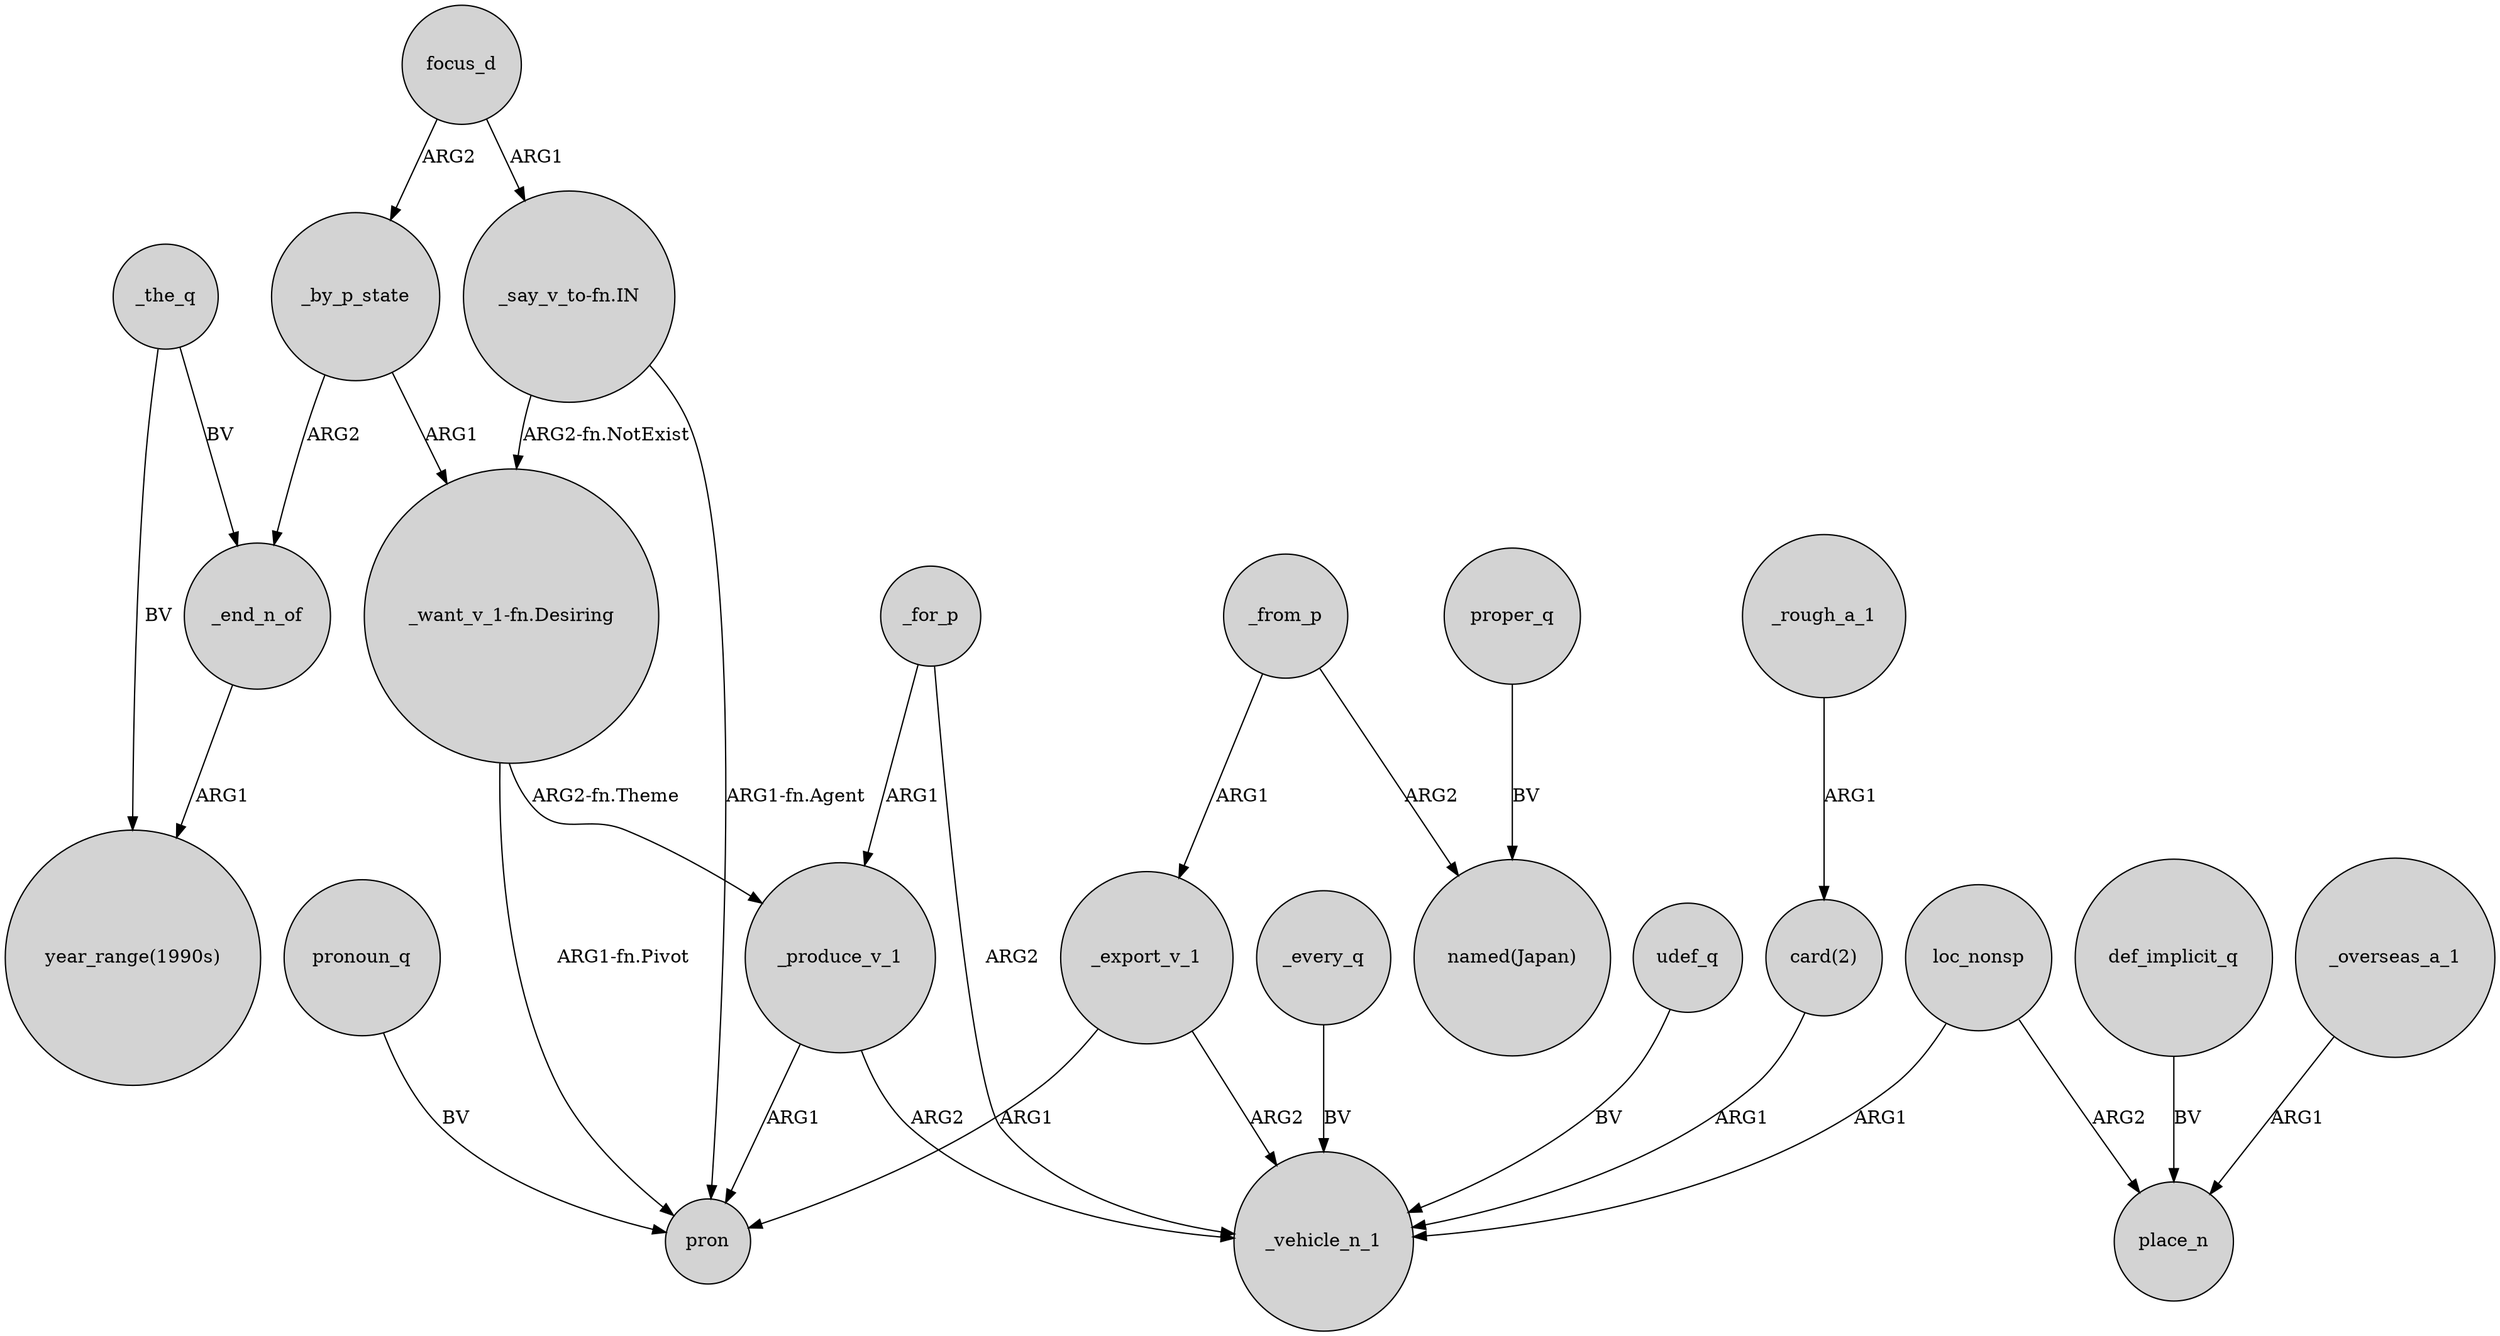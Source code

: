 digraph {
	node [shape=circle style=filled]
	focus_d -> _by_p_state [label=ARG2]
	_the_q -> "year_range(1990s)" [label=BV]
	_from_p -> _export_v_1 [label=ARG1]
	_for_p -> _vehicle_n_1 [label=ARG2]
	_from_p -> "named(Japan)" [label=ARG2]
	_the_q -> _end_n_of [label=BV]
	"_want_v_1-fn.Desiring" -> _produce_v_1 [label="ARG2-fn.Theme"]
	"_want_v_1-fn.Desiring" -> pron [label="ARG1-fn.Pivot"]
	def_implicit_q -> place_n [label=BV]
	proper_q -> "named(Japan)" [label=BV]
	udef_q -> _vehicle_n_1 [label=BV]
	focus_d -> "_say_v_to-fn.IN" [label=ARG1]
	_produce_v_1 -> pron [label=ARG1]
	"_say_v_to-fn.IN" -> "_want_v_1-fn.Desiring" [label="ARG2-fn.NotExist"]
	pronoun_q -> pron [label=BV]
	_export_v_1 -> pron [label=ARG1]
	_rough_a_1 -> "card(2)" [label=ARG1]
	"card(2)" -> _vehicle_n_1 [label=ARG1]
	_end_n_of -> "year_range(1990s)" [label=ARG1]
	_for_p -> _produce_v_1 [label=ARG1]
	_export_v_1 -> _vehicle_n_1 [label=ARG2]
	"_say_v_to-fn.IN" -> pron [label="ARG1-fn.Agent"]
	loc_nonsp -> place_n [label=ARG2]
	_by_p_state -> _end_n_of [label=ARG2]
	_by_p_state -> "_want_v_1-fn.Desiring" [label=ARG1]
	_overseas_a_1 -> place_n [label=ARG1]
	loc_nonsp -> _vehicle_n_1 [label=ARG1]
	_every_q -> _vehicle_n_1 [label=BV]
	_produce_v_1 -> _vehicle_n_1 [label=ARG2]
}
